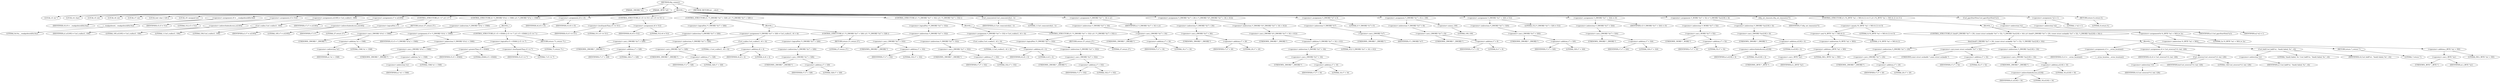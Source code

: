 digraph tftp_connect {  
"1000108" [label = "(METHOD,tftp_connect)" ]
"1000109" [label = "(PARAM,_DWORD *a1)" ]
"1000110" [label = "(PARAM,_BYTE *a2)" ]
"1000111" [label = "(BLOCK,,)" ]
"1000112" [label = "(LOCAL,v3: int *)" ]
"1000113" [label = "(LOCAL,v4: char)" ]
"1000114" [label = "(LOCAL,v5: int)" ]
"1000115" [label = "(LOCAL,v6: int)" ]
"1000116" [label = "(LOCAL,v7: int)" ]
"1000117" [label = "(LOCAL,buf: char [ 128 ])" ]
"1000118" [label = "(LOCAL,v9: unsigned int)" ]
"1000119" [label = "(<operator>.assignment,v9 = __readgsdword(0x14u))" ]
"1000120" [label = "(IDENTIFIER,v9,v9 = __readgsdword(0x14u))" ]
"1000121" [label = "(__readgsdword,__readgsdword(0x14u))" ]
"1000122" [label = "(LITERAL,0x14u,__readgsdword(0x14u))" ]
"1000123" [label = "(<operator>.assignment,v5 = 512)" ]
"1000124" [label = "(IDENTIFIER,v5,v5 = 512)" ]
"1000125" [label = "(LITERAL,512,v5 = 512)" ]
"1000126" [label = "(<operator>.assignment,a1[185] = Curl_ccalloc(1, 336))" ]
"1000127" [label = "(<operator>.indirectIndexAccess,a1[185])" ]
"1000128" [label = "(IDENTIFIER,a1,a1[185] = Curl_ccalloc(1, 336))" ]
"1000129" [label = "(LITERAL,185,a1[185] = Curl_ccalloc(1, 336))" ]
"1000130" [label = "(Curl_ccalloc,Curl_ccalloc(1, 336))" ]
"1000131" [label = "(LITERAL,1,Curl_ccalloc(1, 336))" ]
"1000132" [label = "(LITERAL,336,Curl_ccalloc(1, 336))" ]
"1000133" [label = "(<operator>.assignment,v7 = a1[185])" ]
"1000134" [label = "(IDENTIFIER,v7,v7 = a1[185])" ]
"1000135" [label = "(<operator>.indirectIndexAccess,a1[185])" ]
"1000136" [label = "(IDENTIFIER,a1,v7 = a1[185])" ]
"1000137" [label = "(LITERAL,185,v7 = a1[185])" ]
"1000138" [label = "(CONTROL_STRUCTURE,if ( !v7 ),if ( !v7 ))" ]
"1000139" [label = "(<operator>.logicalNot,!v7)" ]
"1000140" [label = "(IDENTIFIER,v7,!v7)" ]
"1000141" [label = "(RETURN,return 27;,return 27;)" ]
"1000142" [label = "(LITERAL,27,return 27;)" ]
"1000143" [label = "(CONTROL_STRUCTURE,if ( *(_DWORD *)(*a1 + 1568) ),if ( *(_DWORD *)(*a1 + 1568) ))" ]
"1000144" [label = "(<operator>.indirection,*(_DWORD *)(*a1 + 1568))" ]
"1000145" [label = "(<operator>.cast,(_DWORD *)(*a1 + 1568))" ]
"1000146" [label = "(UNKNOWN,_DWORD *,_DWORD *)" ]
"1000147" [label = "(<operator>.addition,*a1 + 1568)" ]
"1000148" [label = "(<operator>.indirection,*a1)" ]
"1000149" [label = "(IDENTIFIER,a1,*a1 + 1568)" ]
"1000150" [label = "(LITERAL,1568,*a1 + 1568)" ]
"1000151" [label = "(BLOCK,,)" ]
"1000152" [label = "(<operator>.assignment,v5 = *(_DWORD *)(*a1 + 1568))" ]
"1000153" [label = "(IDENTIFIER,v5,v5 = *(_DWORD *)(*a1 + 1568))" ]
"1000154" [label = "(<operator>.indirection,*(_DWORD *)(*a1 + 1568))" ]
"1000155" [label = "(<operator>.cast,(_DWORD *)(*a1 + 1568))" ]
"1000156" [label = "(UNKNOWN,_DWORD *,_DWORD *)" ]
"1000157" [label = "(<operator>.addition,*a1 + 1568)" ]
"1000158" [label = "(<operator>.indirection,*a1)" ]
"1000159" [label = "(IDENTIFIER,a1,*a1 + 1568)" ]
"1000160" [label = "(LITERAL,1568,*a1 + 1568)" ]
"1000161" [label = "(CONTROL_STRUCTURE,if ( v5 > 65464 || v5 <= 7 ),if ( v5 > 65464 || v5 <= 7 ))" ]
"1000162" [label = "(<operator>.logicalOr,v5 > 65464 || v5 <= 7)" ]
"1000163" [label = "(<operator>.greaterThan,v5 > 65464)" ]
"1000164" [label = "(IDENTIFIER,v5,v5 > 65464)" ]
"1000165" [label = "(LITERAL,65464,v5 > 65464)" ]
"1000166" [label = "(<operator>.lessEqualsThan,v5 <= 7)" ]
"1000167" [label = "(IDENTIFIER,v5,v5 <= 7)" ]
"1000168" [label = "(LITERAL,7,v5 <= 7)" ]
"1000169" [label = "(RETURN,return 71;,return 71;)" ]
"1000170" [label = "(LITERAL,71,return 71;)" ]
"1000171" [label = "(<operator>.assignment,v6 = v5)" ]
"1000172" [label = "(IDENTIFIER,v6,v6 = v5)" ]
"1000173" [label = "(IDENTIFIER,v5,v6 = v5)" ]
"1000174" [label = "(CONTROL_STRUCTURE,if ( v5 <= 511 ),if ( v5 <= 511 ))" ]
"1000175" [label = "(<operator>.lessEqualsThan,v5 <= 511)" ]
"1000176" [label = "(IDENTIFIER,v5,v5 <= 511)" ]
"1000177" [label = "(LITERAL,511,v5 <= 511)" ]
"1000178" [label = "(<operator>.assignment,v6 = 512)" ]
"1000179" [label = "(IDENTIFIER,v6,v6 = 512)" ]
"1000180" [label = "(LITERAL,512,v6 = 512)" ]
"1000181" [label = "(CONTROL_STRUCTURE,if ( !*(_DWORD *)(v7 + 328) ),if ( !*(_DWORD *)(v7 + 328) ))" ]
"1000182" [label = "(<operator>.logicalNot,!*(_DWORD *)(v7 + 328))" ]
"1000183" [label = "(<operator>.indirection,*(_DWORD *)(v7 + 328))" ]
"1000184" [label = "(<operator>.cast,(_DWORD *)(v7 + 328))" ]
"1000185" [label = "(UNKNOWN,_DWORD *,_DWORD *)" ]
"1000186" [label = "(<operator>.addition,v7 + 328)" ]
"1000187" [label = "(IDENTIFIER,v7,v7 + 328)" ]
"1000188" [label = "(LITERAL,328,v7 + 328)" ]
"1000189" [label = "(BLOCK,,)" ]
"1000190" [label = "(<operator>.assignment,*(_DWORD *)(v7 + 328) = Curl_ccalloc(1, v6 + 4))" ]
"1000191" [label = "(<operator>.indirection,*(_DWORD *)(v7 + 328))" ]
"1000192" [label = "(<operator>.cast,(_DWORD *)(v7 + 328))" ]
"1000193" [label = "(UNKNOWN,_DWORD *,_DWORD *)" ]
"1000194" [label = "(<operator>.addition,v7 + 328)" ]
"1000195" [label = "(IDENTIFIER,v7,v7 + 328)" ]
"1000196" [label = "(LITERAL,328,v7 + 328)" ]
"1000197" [label = "(Curl_ccalloc,Curl_ccalloc(1, v6 + 4))" ]
"1000198" [label = "(LITERAL,1,Curl_ccalloc(1, v6 + 4))" ]
"1000199" [label = "(<operator>.addition,v6 + 4)" ]
"1000200" [label = "(IDENTIFIER,v6,v6 + 4)" ]
"1000201" [label = "(LITERAL,4,v6 + 4)" ]
"1000202" [label = "(CONTROL_STRUCTURE,if ( !*(_DWORD *)(v7 + 328) ),if ( !*(_DWORD *)(v7 + 328) ))" ]
"1000203" [label = "(<operator>.logicalNot,!*(_DWORD *)(v7 + 328))" ]
"1000204" [label = "(<operator>.indirection,*(_DWORD *)(v7 + 328))" ]
"1000205" [label = "(<operator>.cast,(_DWORD *)(v7 + 328))" ]
"1000206" [label = "(UNKNOWN,_DWORD *,_DWORD *)" ]
"1000207" [label = "(<operator>.addition,v7 + 328)" ]
"1000208" [label = "(IDENTIFIER,v7,v7 + 328)" ]
"1000209" [label = "(LITERAL,328,v7 + 328)" ]
"1000210" [label = "(RETURN,return 27;,return 27;)" ]
"1000211" [label = "(LITERAL,27,return 27;)" ]
"1000212" [label = "(CONTROL_STRUCTURE,if ( !*(_DWORD *)(v7 + 332) ),if ( !*(_DWORD *)(v7 + 332) ))" ]
"1000213" [label = "(<operator>.logicalNot,!*(_DWORD *)(v7 + 332))" ]
"1000214" [label = "(<operator>.indirection,*(_DWORD *)(v7 + 332))" ]
"1000215" [label = "(<operator>.cast,(_DWORD *)(v7 + 332))" ]
"1000216" [label = "(UNKNOWN,_DWORD *,_DWORD *)" ]
"1000217" [label = "(<operator>.addition,v7 + 332)" ]
"1000218" [label = "(IDENTIFIER,v7,v7 + 332)" ]
"1000219" [label = "(LITERAL,332,v7 + 332)" ]
"1000220" [label = "(BLOCK,,)" ]
"1000221" [label = "(<operator>.assignment,*(_DWORD *)(v7 + 332) = Curl_ccalloc(1, v6 + 4))" ]
"1000222" [label = "(<operator>.indirection,*(_DWORD *)(v7 + 332))" ]
"1000223" [label = "(<operator>.cast,(_DWORD *)(v7 + 332))" ]
"1000224" [label = "(UNKNOWN,_DWORD *,_DWORD *)" ]
"1000225" [label = "(<operator>.addition,v7 + 332)" ]
"1000226" [label = "(IDENTIFIER,v7,v7 + 332)" ]
"1000227" [label = "(LITERAL,332,v7 + 332)" ]
"1000228" [label = "(Curl_ccalloc,Curl_ccalloc(1, v6 + 4))" ]
"1000229" [label = "(LITERAL,1,Curl_ccalloc(1, v6 + 4))" ]
"1000230" [label = "(<operator>.addition,v6 + 4)" ]
"1000231" [label = "(IDENTIFIER,v6,v6 + 4)" ]
"1000232" [label = "(LITERAL,4,v6 + 4)" ]
"1000233" [label = "(CONTROL_STRUCTURE,if ( !*(_DWORD *)(v7 + 332) ),if ( !*(_DWORD *)(v7 + 332) ))" ]
"1000234" [label = "(<operator>.logicalNot,!*(_DWORD *)(v7 + 332))" ]
"1000235" [label = "(<operator>.indirection,*(_DWORD *)(v7 + 332))" ]
"1000236" [label = "(<operator>.cast,(_DWORD *)(v7 + 332))" ]
"1000237" [label = "(UNKNOWN,_DWORD *,_DWORD *)" ]
"1000238" [label = "(<operator>.addition,v7 + 332)" ]
"1000239" [label = "(IDENTIFIER,v7,v7 + 332)" ]
"1000240" [label = "(LITERAL,332,v7 + 332)" ]
"1000241" [label = "(RETURN,return 27;,return 27;)" ]
"1000242" [label = "(LITERAL,27,return 27;)" ]
"1000243" [label = "(Curl_conncontrol,Curl_conncontrol(a1, 1))" ]
"1000244" [label = "(IDENTIFIER,a1,Curl_conncontrol(a1, 1))" ]
"1000245" [label = "(LITERAL,1,Curl_conncontrol(a1, 1))" ]
"1000246" [label = "(<operator>.assignment,*(_DWORD *)(v7 + 16) = a1)" ]
"1000247" [label = "(<operator>.indirection,*(_DWORD *)(v7 + 16))" ]
"1000248" [label = "(<operator>.cast,(_DWORD *)(v7 + 16))" ]
"1000249" [label = "(UNKNOWN,_DWORD *,_DWORD *)" ]
"1000250" [label = "(<operator>.addition,v7 + 16)" ]
"1000251" [label = "(IDENTIFIER,v7,v7 + 16)" ]
"1000252" [label = "(LITERAL,16,v7 + 16)" ]
"1000253" [label = "(IDENTIFIER,a1,*(_DWORD *)(v7 + 16) = a1)" ]
"1000254" [label = "(<operator>.assignment,*(_DWORD *)(v7 + 20) = *(_DWORD *)(*(_DWORD *)(v7 + 16) + 412))" ]
"1000255" [label = "(<operator>.indirection,*(_DWORD *)(v7 + 20))" ]
"1000256" [label = "(<operator>.cast,(_DWORD *)(v7 + 20))" ]
"1000257" [label = "(UNKNOWN,_DWORD *,_DWORD *)" ]
"1000258" [label = "(<operator>.addition,v7 + 20)" ]
"1000259" [label = "(IDENTIFIER,v7,v7 + 20)" ]
"1000260" [label = "(LITERAL,20,v7 + 20)" ]
"1000261" [label = "(<operator>.indirection,*(_DWORD *)(*(_DWORD *)(v7 + 16) + 412))" ]
"1000262" [label = "(<operator>.cast,(_DWORD *)(*(_DWORD *)(v7 + 16) + 412))" ]
"1000263" [label = "(UNKNOWN,_DWORD *,_DWORD *)" ]
"1000264" [label = "(<operator>.addition,*(_DWORD *)(v7 + 16) + 412)" ]
"1000265" [label = "(<operator>.indirection,*(_DWORD *)(v7 + 16))" ]
"1000266" [label = "(<operator>.cast,(_DWORD *)(v7 + 16))" ]
"1000267" [label = "(UNKNOWN,_DWORD *,_DWORD *)" ]
"1000268" [label = "(<operator>.addition,v7 + 16)" ]
"1000269" [label = "(IDENTIFIER,v7,v7 + 16)" ]
"1000270" [label = "(LITERAL,16,v7 + 16)" ]
"1000271" [label = "(LITERAL,412,*(_DWORD *)(v7 + 16) + 412)" ]
"1000272" [label = "(<operator>.assignment,*(_DWORD *)v7 = 0)" ]
"1000273" [label = "(<operator>.indirection,*(_DWORD *)v7)" ]
"1000274" [label = "(<operator>.cast,(_DWORD *)v7)" ]
"1000275" [label = "(UNKNOWN,_DWORD *,_DWORD *)" ]
"1000276" [label = "(IDENTIFIER,v7,(_DWORD *)v7)" ]
"1000277" [label = "(LITERAL,0,*(_DWORD *)v7 = 0)" ]
"1000278" [label = "(<operator>.assignment,*(_DWORD *)(v7 + 8) = -100)" ]
"1000279" [label = "(<operator>.indirection,*(_DWORD *)(v7 + 8))" ]
"1000280" [label = "(<operator>.cast,(_DWORD *)(v7 + 8))" ]
"1000281" [label = "(UNKNOWN,_DWORD *,_DWORD *)" ]
"1000282" [label = "(<operator>.addition,v7 + 8)" ]
"1000283" [label = "(IDENTIFIER,v7,v7 + 8)" ]
"1000284" [label = "(LITERAL,8,v7 + 8)" ]
"1000285" [label = "(<operator>.minus,-100)" ]
"1000286" [label = "(LITERAL,100,-100)" ]
"1000287" [label = "(<operator>.assignment,*(_DWORD *)(v7 + 320) = 512)" ]
"1000288" [label = "(<operator>.indirection,*(_DWORD *)(v7 + 320))" ]
"1000289" [label = "(<operator>.cast,(_DWORD *)(v7 + 320))" ]
"1000290" [label = "(UNKNOWN,_DWORD *,_DWORD *)" ]
"1000291" [label = "(<operator>.addition,v7 + 320)" ]
"1000292" [label = "(IDENTIFIER,v7,v7 + 320)" ]
"1000293" [label = "(LITERAL,320,v7 + 320)" ]
"1000294" [label = "(LITERAL,512,*(_DWORD *)(v7 + 320) = 512)" ]
"1000295" [label = "(<operator>.assignment,*(_DWORD *)(v7 + 324) = v5)" ]
"1000296" [label = "(<operator>.indirection,*(_DWORD *)(v7 + 324))" ]
"1000297" [label = "(<operator>.cast,(_DWORD *)(v7 + 324))" ]
"1000298" [label = "(UNKNOWN,_DWORD *,_DWORD *)" ]
"1000299" [label = "(<operator>.addition,v7 + 324)" ]
"1000300" [label = "(IDENTIFIER,v7,v7 + 324)" ]
"1000301" [label = "(LITERAL,324,v7 + 324)" ]
"1000302" [label = "(IDENTIFIER,v5,*(_DWORD *)(v7 + 324) = v5)" ]
"1000303" [label = "(<operator>.assignment,*(_WORD *)(v7 + 52) = *(_DWORD *)(a1[18] + 4))" ]
"1000304" [label = "(<operator>.indirection,*(_WORD *)(v7 + 52))" ]
"1000305" [label = "(<operator>.cast,(_WORD *)(v7 + 52))" ]
"1000306" [label = "(UNKNOWN,_WORD *,_WORD *)" ]
"1000307" [label = "(<operator>.addition,v7 + 52)" ]
"1000308" [label = "(IDENTIFIER,v7,v7 + 52)" ]
"1000309" [label = "(LITERAL,52,v7 + 52)" ]
"1000310" [label = "(<operator>.indirection,*(_DWORD *)(a1[18] + 4))" ]
"1000311" [label = "(<operator>.cast,(_DWORD *)(a1[18] + 4))" ]
"1000312" [label = "(UNKNOWN,_DWORD *,_DWORD *)" ]
"1000313" [label = "(<operator>.addition,a1[18] + 4)" ]
"1000314" [label = "(<operator>.indirectIndexAccess,a1[18])" ]
"1000315" [label = "(IDENTIFIER,a1,a1[18] + 4)" ]
"1000316" [label = "(LITERAL,18,a1[18] + 4)" ]
"1000317" [label = "(LITERAL,4,a1[18] + 4)" ]
"1000318" [label = "(tftp_set_timeouts,tftp_set_timeouts(v7))" ]
"1000319" [label = "(IDENTIFIER,v7,tftp_set_timeouts(v7))" ]
"1000320" [label = "(CONTROL_STRUCTURE,if ( (*((_BYTE *)a1 + 583) & 2) == 0 ),if ( (*((_BYTE *)a1 + 583) & 2) == 0 ))" ]
"1000321" [label = "(<operator>.equals,(*((_BYTE *)a1 + 583) & 2) == 0)" ]
"1000322" [label = "(<operator>.and,*((_BYTE *)a1 + 583) & 2)" ]
"1000323" [label = "(<operator>.indirection,*((_BYTE *)a1 + 583))" ]
"1000324" [label = "(<operator>.addition,(_BYTE *)a1 + 583)" ]
"1000325" [label = "(<operator>.cast,(_BYTE *)a1)" ]
"1000326" [label = "(UNKNOWN,_BYTE *,_BYTE *)" ]
"1000327" [label = "(IDENTIFIER,a1,(_BYTE *)a1)" ]
"1000328" [label = "(LITERAL,583,(_BYTE *)a1 + 583)" ]
"1000329" [label = "(LITERAL,2,*((_BYTE *)a1 + 583) & 2)" ]
"1000330" [label = "(LITERAL,0,(*((_BYTE *)a1 + 583) & 2) == 0)" ]
"1000331" [label = "(BLOCK,,)" ]
"1000332" [label = "(CONTROL_STRUCTURE,if ( bind(*(_DWORD *)(v7 + 20), (const struct sockaddr *)(v7 + 52), *(_DWORD *)(a1[18] + 16)) ),if ( bind(*(_DWORD *)(v7 + 20), (const struct sockaddr *)(v7 + 52), *(_DWORD *)(a1[18] + 16)) ))" ]
"1000333" [label = "(bind,bind(*(_DWORD *)(v7 + 20), (const struct sockaddr *)(v7 + 52), *(_DWORD *)(a1[18] + 16)))" ]
"1000334" [label = "(<operator>.indirection,*(_DWORD *)(v7 + 20))" ]
"1000335" [label = "(<operator>.cast,(_DWORD *)(v7 + 20))" ]
"1000336" [label = "(UNKNOWN,_DWORD *,_DWORD *)" ]
"1000337" [label = "(<operator>.addition,v7 + 20)" ]
"1000338" [label = "(IDENTIFIER,v7,v7 + 20)" ]
"1000339" [label = "(LITERAL,20,v7 + 20)" ]
"1000340" [label = "(<operator>.cast,(const struct sockaddr *)(v7 + 52))" ]
"1000341" [label = "(UNKNOWN,const struct sockaddr *,const struct sockaddr *)" ]
"1000342" [label = "(<operator>.addition,v7 + 52)" ]
"1000343" [label = "(IDENTIFIER,v7,v7 + 52)" ]
"1000344" [label = "(LITERAL,52,v7 + 52)" ]
"1000345" [label = "(<operator>.indirection,*(_DWORD *)(a1[18] + 16))" ]
"1000346" [label = "(<operator>.cast,(_DWORD *)(a1[18] + 16))" ]
"1000347" [label = "(UNKNOWN,_DWORD *,_DWORD *)" ]
"1000348" [label = "(<operator>.addition,a1[18] + 16)" ]
"1000349" [label = "(<operator>.indirectIndexAccess,a1[18])" ]
"1000350" [label = "(IDENTIFIER,a1,a1[18] + 16)" ]
"1000351" [label = "(LITERAL,18,a1[18] + 16)" ]
"1000352" [label = "(LITERAL,16,a1[18] + 16)" ]
"1000353" [label = "(BLOCK,,)" ]
"1000354" [label = "(<operator>.assignment,v3 = __errno_location())" ]
"1000355" [label = "(IDENTIFIER,v3,v3 = __errno_location())" ]
"1000356" [label = "(__errno_location,__errno_location())" ]
"1000357" [label = "(<operator>.assignment,v4 = Curl_strerror(*v3, buf, 128))" ]
"1000358" [label = "(IDENTIFIER,v4,v4 = Curl_strerror(*v3, buf, 128))" ]
"1000359" [label = "(Curl_strerror,Curl_strerror(*v3, buf, 128))" ]
"1000360" [label = "(<operator>.indirection,*v3)" ]
"1000361" [label = "(IDENTIFIER,v3,Curl_strerror(*v3, buf, 128))" ]
"1000362" [label = "(IDENTIFIER,buf,Curl_strerror(*v3, buf, 128))" ]
"1000363" [label = "(LITERAL,128,Curl_strerror(*v3, buf, 128))" ]
"1000364" [label = "(Curl_failf,Curl_failf(*a1, \"bind() failed; %s\", v4))" ]
"1000365" [label = "(<operator>.indirection,*a1)" ]
"1000366" [label = "(IDENTIFIER,a1,Curl_failf(*a1, \"bind() failed; %s\", v4))" ]
"1000367" [label = "(LITERAL,\"bind() failed; %s\",Curl_failf(*a1, \"bind() failed; %s\", v4))" ]
"1000368" [label = "(IDENTIFIER,v4,Curl_failf(*a1, \"bind() failed; %s\", v4))" ]
"1000369" [label = "(RETURN,return 7;,return 7;)" ]
"1000370" [label = "(LITERAL,7,return 7;)" ]
"1000371" [label = "(<operators>.assignmentOr,*((_BYTE *)a1 + 583) |= 2u)" ]
"1000372" [label = "(<operator>.indirection,*((_BYTE *)a1 + 583))" ]
"1000373" [label = "(<operator>.addition,(_BYTE *)a1 + 583)" ]
"1000374" [label = "(<operator>.cast,(_BYTE *)a1)" ]
"1000375" [label = "(UNKNOWN,_BYTE *,_BYTE *)" ]
"1000376" [label = "(IDENTIFIER,a1,(_BYTE *)a1)" ]
"1000377" [label = "(LITERAL,583,(_BYTE *)a1 + 583)" ]
"1000378" [label = "(LITERAL,2u,*((_BYTE *)a1 + 583) |= 2u)" ]
"1000379" [label = "(Curl_pgrsStartNow,Curl_pgrsStartNow(*a1))" ]
"1000380" [label = "(<operator>.indirection,*a1)" ]
"1000381" [label = "(IDENTIFIER,a1,Curl_pgrsStartNow(*a1))" ]
"1000382" [label = "(<operator>.assignment,*a2 = 1)" ]
"1000383" [label = "(<operator>.indirection,*a2)" ]
"1000384" [label = "(IDENTIFIER,a2,*a2 = 1)" ]
"1000385" [label = "(LITERAL,1,*a2 = 1)" ]
"1000386" [label = "(RETURN,return 0;,return 0;)" ]
"1000387" [label = "(LITERAL,0,return 0;)" ]
"1000388" [label = "(METHOD_RETURN,int __cdecl)" ]
  "1000108" -> "1000109" 
  "1000108" -> "1000110" 
  "1000108" -> "1000111" 
  "1000108" -> "1000388" 
  "1000111" -> "1000112" 
  "1000111" -> "1000113" 
  "1000111" -> "1000114" 
  "1000111" -> "1000115" 
  "1000111" -> "1000116" 
  "1000111" -> "1000117" 
  "1000111" -> "1000118" 
  "1000111" -> "1000119" 
  "1000111" -> "1000123" 
  "1000111" -> "1000126" 
  "1000111" -> "1000133" 
  "1000111" -> "1000138" 
  "1000111" -> "1000143" 
  "1000111" -> "1000171" 
  "1000111" -> "1000174" 
  "1000111" -> "1000181" 
  "1000111" -> "1000212" 
  "1000111" -> "1000243" 
  "1000111" -> "1000246" 
  "1000111" -> "1000254" 
  "1000111" -> "1000272" 
  "1000111" -> "1000278" 
  "1000111" -> "1000287" 
  "1000111" -> "1000295" 
  "1000111" -> "1000303" 
  "1000111" -> "1000318" 
  "1000111" -> "1000320" 
  "1000111" -> "1000379" 
  "1000111" -> "1000382" 
  "1000111" -> "1000386" 
  "1000119" -> "1000120" 
  "1000119" -> "1000121" 
  "1000121" -> "1000122" 
  "1000123" -> "1000124" 
  "1000123" -> "1000125" 
  "1000126" -> "1000127" 
  "1000126" -> "1000130" 
  "1000127" -> "1000128" 
  "1000127" -> "1000129" 
  "1000130" -> "1000131" 
  "1000130" -> "1000132" 
  "1000133" -> "1000134" 
  "1000133" -> "1000135" 
  "1000135" -> "1000136" 
  "1000135" -> "1000137" 
  "1000138" -> "1000139" 
  "1000138" -> "1000141" 
  "1000139" -> "1000140" 
  "1000141" -> "1000142" 
  "1000143" -> "1000144" 
  "1000143" -> "1000151" 
  "1000144" -> "1000145" 
  "1000145" -> "1000146" 
  "1000145" -> "1000147" 
  "1000147" -> "1000148" 
  "1000147" -> "1000150" 
  "1000148" -> "1000149" 
  "1000151" -> "1000152" 
  "1000151" -> "1000161" 
  "1000152" -> "1000153" 
  "1000152" -> "1000154" 
  "1000154" -> "1000155" 
  "1000155" -> "1000156" 
  "1000155" -> "1000157" 
  "1000157" -> "1000158" 
  "1000157" -> "1000160" 
  "1000158" -> "1000159" 
  "1000161" -> "1000162" 
  "1000161" -> "1000169" 
  "1000162" -> "1000163" 
  "1000162" -> "1000166" 
  "1000163" -> "1000164" 
  "1000163" -> "1000165" 
  "1000166" -> "1000167" 
  "1000166" -> "1000168" 
  "1000169" -> "1000170" 
  "1000171" -> "1000172" 
  "1000171" -> "1000173" 
  "1000174" -> "1000175" 
  "1000174" -> "1000178" 
  "1000175" -> "1000176" 
  "1000175" -> "1000177" 
  "1000178" -> "1000179" 
  "1000178" -> "1000180" 
  "1000181" -> "1000182" 
  "1000181" -> "1000189" 
  "1000182" -> "1000183" 
  "1000183" -> "1000184" 
  "1000184" -> "1000185" 
  "1000184" -> "1000186" 
  "1000186" -> "1000187" 
  "1000186" -> "1000188" 
  "1000189" -> "1000190" 
  "1000189" -> "1000202" 
  "1000190" -> "1000191" 
  "1000190" -> "1000197" 
  "1000191" -> "1000192" 
  "1000192" -> "1000193" 
  "1000192" -> "1000194" 
  "1000194" -> "1000195" 
  "1000194" -> "1000196" 
  "1000197" -> "1000198" 
  "1000197" -> "1000199" 
  "1000199" -> "1000200" 
  "1000199" -> "1000201" 
  "1000202" -> "1000203" 
  "1000202" -> "1000210" 
  "1000203" -> "1000204" 
  "1000204" -> "1000205" 
  "1000205" -> "1000206" 
  "1000205" -> "1000207" 
  "1000207" -> "1000208" 
  "1000207" -> "1000209" 
  "1000210" -> "1000211" 
  "1000212" -> "1000213" 
  "1000212" -> "1000220" 
  "1000213" -> "1000214" 
  "1000214" -> "1000215" 
  "1000215" -> "1000216" 
  "1000215" -> "1000217" 
  "1000217" -> "1000218" 
  "1000217" -> "1000219" 
  "1000220" -> "1000221" 
  "1000220" -> "1000233" 
  "1000221" -> "1000222" 
  "1000221" -> "1000228" 
  "1000222" -> "1000223" 
  "1000223" -> "1000224" 
  "1000223" -> "1000225" 
  "1000225" -> "1000226" 
  "1000225" -> "1000227" 
  "1000228" -> "1000229" 
  "1000228" -> "1000230" 
  "1000230" -> "1000231" 
  "1000230" -> "1000232" 
  "1000233" -> "1000234" 
  "1000233" -> "1000241" 
  "1000234" -> "1000235" 
  "1000235" -> "1000236" 
  "1000236" -> "1000237" 
  "1000236" -> "1000238" 
  "1000238" -> "1000239" 
  "1000238" -> "1000240" 
  "1000241" -> "1000242" 
  "1000243" -> "1000244" 
  "1000243" -> "1000245" 
  "1000246" -> "1000247" 
  "1000246" -> "1000253" 
  "1000247" -> "1000248" 
  "1000248" -> "1000249" 
  "1000248" -> "1000250" 
  "1000250" -> "1000251" 
  "1000250" -> "1000252" 
  "1000254" -> "1000255" 
  "1000254" -> "1000261" 
  "1000255" -> "1000256" 
  "1000256" -> "1000257" 
  "1000256" -> "1000258" 
  "1000258" -> "1000259" 
  "1000258" -> "1000260" 
  "1000261" -> "1000262" 
  "1000262" -> "1000263" 
  "1000262" -> "1000264" 
  "1000264" -> "1000265" 
  "1000264" -> "1000271" 
  "1000265" -> "1000266" 
  "1000266" -> "1000267" 
  "1000266" -> "1000268" 
  "1000268" -> "1000269" 
  "1000268" -> "1000270" 
  "1000272" -> "1000273" 
  "1000272" -> "1000277" 
  "1000273" -> "1000274" 
  "1000274" -> "1000275" 
  "1000274" -> "1000276" 
  "1000278" -> "1000279" 
  "1000278" -> "1000285" 
  "1000279" -> "1000280" 
  "1000280" -> "1000281" 
  "1000280" -> "1000282" 
  "1000282" -> "1000283" 
  "1000282" -> "1000284" 
  "1000285" -> "1000286" 
  "1000287" -> "1000288" 
  "1000287" -> "1000294" 
  "1000288" -> "1000289" 
  "1000289" -> "1000290" 
  "1000289" -> "1000291" 
  "1000291" -> "1000292" 
  "1000291" -> "1000293" 
  "1000295" -> "1000296" 
  "1000295" -> "1000302" 
  "1000296" -> "1000297" 
  "1000297" -> "1000298" 
  "1000297" -> "1000299" 
  "1000299" -> "1000300" 
  "1000299" -> "1000301" 
  "1000303" -> "1000304" 
  "1000303" -> "1000310" 
  "1000304" -> "1000305" 
  "1000305" -> "1000306" 
  "1000305" -> "1000307" 
  "1000307" -> "1000308" 
  "1000307" -> "1000309" 
  "1000310" -> "1000311" 
  "1000311" -> "1000312" 
  "1000311" -> "1000313" 
  "1000313" -> "1000314" 
  "1000313" -> "1000317" 
  "1000314" -> "1000315" 
  "1000314" -> "1000316" 
  "1000318" -> "1000319" 
  "1000320" -> "1000321" 
  "1000320" -> "1000331" 
  "1000321" -> "1000322" 
  "1000321" -> "1000330" 
  "1000322" -> "1000323" 
  "1000322" -> "1000329" 
  "1000323" -> "1000324" 
  "1000324" -> "1000325" 
  "1000324" -> "1000328" 
  "1000325" -> "1000326" 
  "1000325" -> "1000327" 
  "1000331" -> "1000332" 
  "1000331" -> "1000371" 
  "1000332" -> "1000333" 
  "1000332" -> "1000353" 
  "1000333" -> "1000334" 
  "1000333" -> "1000340" 
  "1000333" -> "1000345" 
  "1000334" -> "1000335" 
  "1000335" -> "1000336" 
  "1000335" -> "1000337" 
  "1000337" -> "1000338" 
  "1000337" -> "1000339" 
  "1000340" -> "1000341" 
  "1000340" -> "1000342" 
  "1000342" -> "1000343" 
  "1000342" -> "1000344" 
  "1000345" -> "1000346" 
  "1000346" -> "1000347" 
  "1000346" -> "1000348" 
  "1000348" -> "1000349" 
  "1000348" -> "1000352" 
  "1000349" -> "1000350" 
  "1000349" -> "1000351" 
  "1000353" -> "1000354" 
  "1000353" -> "1000357" 
  "1000353" -> "1000364" 
  "1000353" -> "1000369" 
  "1000354" -> "1000355" 
  "1000354" -> "1000356" 
  "1000357" -> "1000358" 
  "1000357" -> "1000359" 
  "1000359" -> "1000360" 
  "1000359" -> "1000362" 
  "1000359" -> "1000363" 
  "1000360" -> "1000361" 
  "1000364" -> "1000365" 
  "1000364" -> "1000367" 
  "1000364" -> "1000368" 
  "1000365" -> "1000366" 
  "1000369" -> "1000370" 
  "1000371" -> "1000372" 
  "1000371" -> "1000378" 
  "1000372" -> "1000373" 
  "1000373" -> "1000374" 
  "1000373" -> "1000377" 
  "1000374" -> "1000375" 
  "1000374" -> "1000376" 
  "1000379" -> "1000380" 
  "1000380" -> "1000381" 
  "1000382" -> "1000383" 
  "1000382" -> "1000385" 
  "1000383" -> "1000384" 
  "1000386" -> "1000387" 
}
